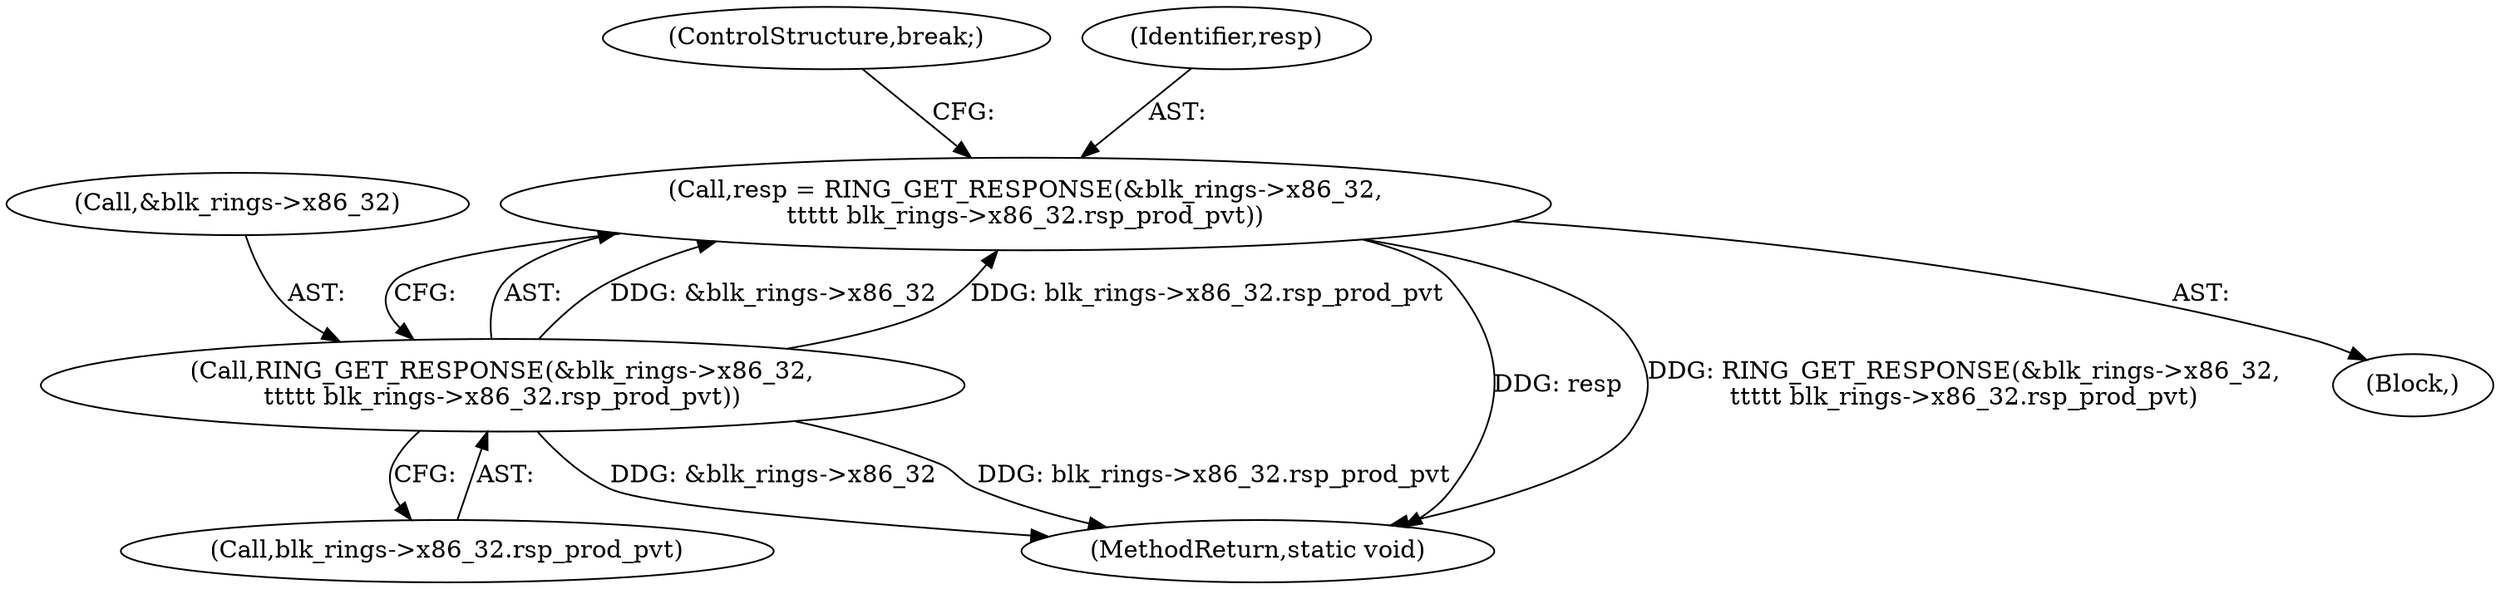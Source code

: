 digraph "0_linux_089bc0143f489bd3a4578bdff5f4ca68fb26f341@pointer" {
"1000145" [label="(Call,resp = RING_GET_RESPONSE(&blk_rings->x86_32,\n\t\t\t\t\t blk_rings->x86_32.rsp_prod_pvt))"];
"1000147" [label="(Call,RING_GET_RESPONSE(&blk_rings->x86_32,\n\t\t\t\t\t blk_rings->x86_32.rsp_prod_pvt))"];
"1000157" [label="(ControlStructure,break;)"];
"1000129" [label="(Block,)"];
"1000213" [label="(MethodReturn,static void)"];
"1000146" [label="(Identifier,resp)"];
"1000148" [label="(Call,&blk_rings->x86_32)"];
"1000147" [label="(Call,RING_GET_RESPONSE(&blk_rings->x86_32,\n\t\t\t\t\t blk_rings->x86_32.rsp_prod_pvt))"];
"1000145" [label="(Call,resp = RING_GET_RESPONSE(&blk_rings->x86_32,\n\t\t\t\t\t blk_rings->x86_32.rsp_prod_pvt))"];
"1000152" [label="(Call,blk_rings->x86_32.rsp_prod_pvt)"];
"1000145" -> "1000129"  [label="AST: "];
"1000145" -> "1000147"  [label="CFG: "];
"1000146" -> "1000145"  [label="AST: "];
"1000147" -> "1000145"  [label="AST: "];
"1000157" -> "1000145"  [label="CFG: "];
"1000145" -> "1000213"  [label="DDG: resp"];
"1000145" -> "1000213"  [label="DDG: RING_GET_RESPONSE(&blk_rings->x86_32,\n\t\t\t\t\t blk_rings->x86_32.rsp_prod_pvt)"];
"1000147" -> "1000145"  [label="DDG: &blk_rings->x86_32"];
"1000147" -> "1000145"  [label="DDG: blk_rings->x86_32.rsp_prod_pvt"];
"1000147" -> "1000152"  [label="CFG: "];
"1000148" -> "1000147"  [label="AST: "];
"1000152" -> "1000147"  [label="AST: "];
"1000147" -> "1000213"  [label="DDG: &blk_rings->x86_32"];
"1000147" -> "1000213"  [label="DDG: blk_rings->x86_32.rsp_prod_pvt"];
}
